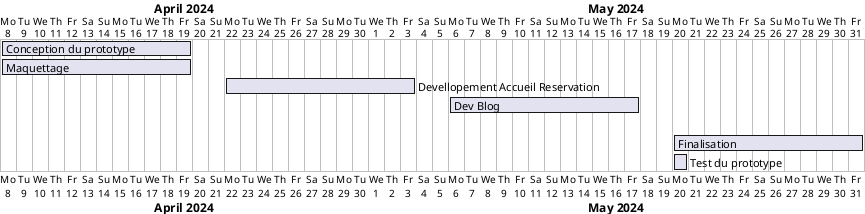 @startgantt
[Conception du prototype] requires 12 days
[Maquettage] requires 12 days
[Devellopement Accueil Reservation] requires 12 days
[Dev Blog] requires 12 days
[Test prototype] requires 6 days
[Finalisation] requires 12 days



Project starts 2024-04-08
[Conception du prototype] starts 2024-04-08
[Maquettage] starts 2024-04-08
[Devellopement Accueil Reservation] starts 2024-04-22
[Dev Blog] starts 2024-05-06
[Test du prototype] starts 2024-05-20
[Finalisation] starts 2024-05-20
@endgantt